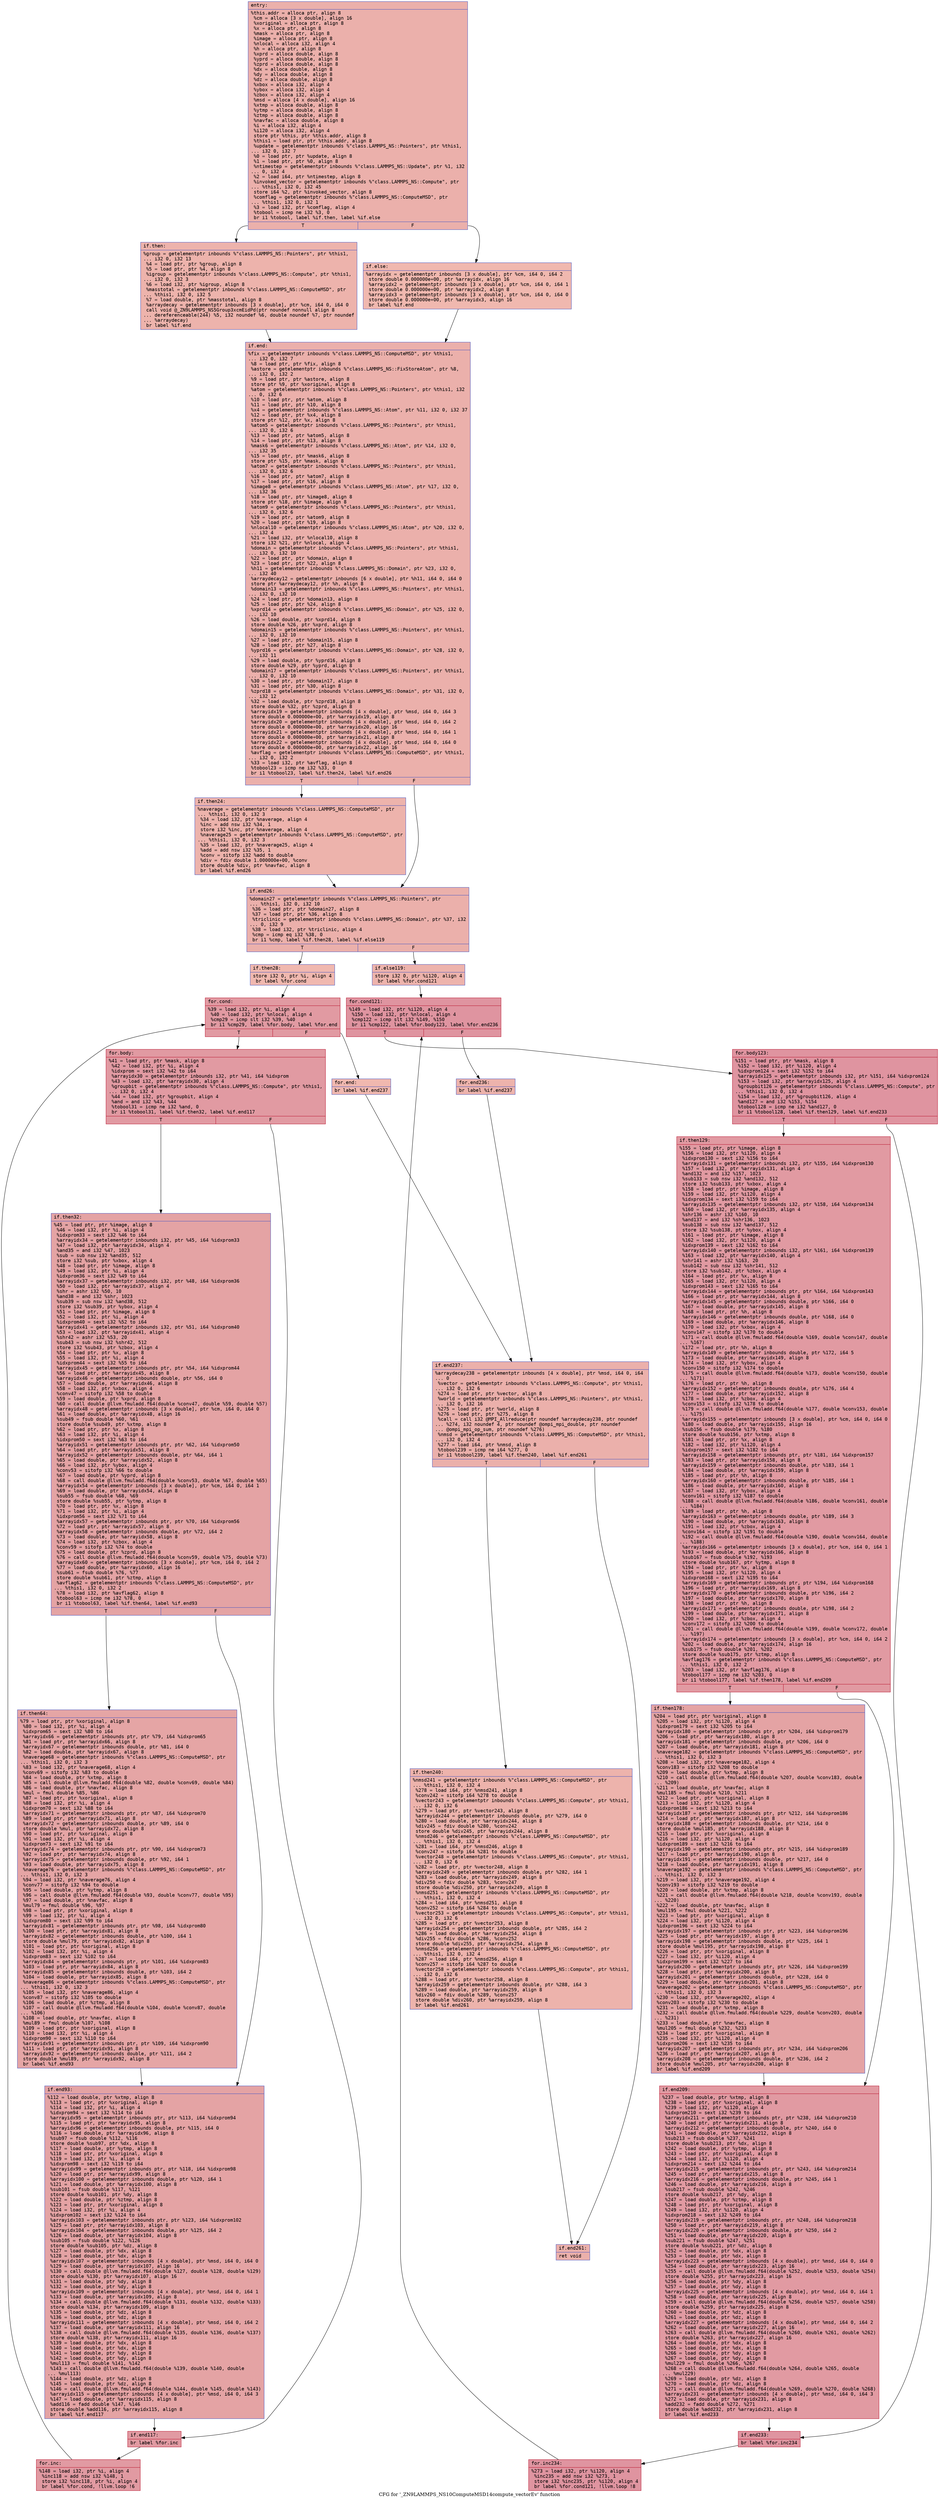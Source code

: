 digraph "CFG for '_ZN9LAMMPS_NS10ComputeMSD14compute_vectorEv' function" {
	label="CFG for '_ZN9LAMMPS_NS10ComputeMSD14compute_vectorEv' function";

	Node0x557db6272f00 [shape=record,color="#3d50c3ff", style=filled, fillcolor="#d24b4070" fontname="Courier",label="{entry:\l|  %this.addr = alloca ptr, align 8\l  %cm = alloca [3 x double], align 16\l  %xoriginal = alloca ptr, align 8\l  %x = alloca ptr, align 8\l  %mask = alloca ptr, align 8\l  %image = alloca ptr, align 8\l  %nlocal = alloca i32, align 4\l  %h = alloca ptr, align 8\l  %xprd = alloca double, align 8\l  %yprd = alloca double, align 8\l  %zprd = alloca double, align 8\l  %dx = alloca double, align 8\l  %dy = alloca double, align 8\l  %dz = alloca double, align 8\l  %xbox = alloca i32, align 4\l  %ybox = alloca i32, align 4\l  %zbox = alloca i32, align 4\l  %msd = alloca [4 x double], align 16\l  %xtmp = alloca double, align 8\l  %ytmp = alloca double, align 8\l  %ztmp = alloca double, align 8\l  %navfac = alloca double, align 8\l  %i = alloca i32, align 4\l  %i120 = alloca i32, align 4\l  store ptr %this, ptr %this.addr, align 8\l  %this1 = load ptr, ptr %this.addr, align 8\l  %update = getelementptr inbounds %\"class.LAMMPS_NS::Pointers\", ptr %this1,\l... i32 0, i32 7\l  %0 = load ptr, ptr %update, align 8\l  %1 = load ptr, ptr %0, align 8\l  %ntimestep = getelementptr inbounds %\"class.LAMMPS_NS::Update\", ptr %1, i32\l... 0, i32 4\l  %2 = load i64, ptr %ntimestep, align 8\l  %invoked_vector = getelementptr inbounds %\"class.LAMMPS_NS::Compute\", ptr\l... %this1, i32 0, i32 45\l  store i64 %2, ptr %invoked_vector, align 8\l  %comflag = getelementptr inbounds %\"class.LAMMPS_NS::ComputeMSD\", ptr\l... %this1, i32 0, i32 1\l  %3 = load i32, ptr %comflag, align 4\l  %tobool = icmp ne i32 %3, 0\l  br i1 %tobool, label %if.then, label %if.else\l|{<s0>T|<s1>F}}"];
	Node0x557db6272f00:s0 -> Node0x557db6274850[tooltip="entry -> if.then\nProbability 62.50%" ];
	Node0x557db6272f00:s1 -> Node0x557db62748c0[tooltip="entry -> if.else\nProbability 37.50%" ];
	Node0x557db6274850 [shape=record,color="#3d50c3ff", style=filled, fillcolor="#d6524470" fontname="Courier",label="{if.then:\l|  %group = getelementptr inbounds %\"class.LAMMPS_NS::Pointers\", ptr %this1,\l... i32 0, i32 13\l  %4 = load ptr, ptr %group, align 8\l  %5 = load ptr, ptr %4, align 8\l  %igroup = getelementptr inbounds %\"class.LAMMPS_NS::Compute\", ptr %this1,\l... i32 0, i32 3\l  %6 = load i32, ptr %igroup, align 8\l  %masstotal = getelementptr inbounds %\"class.LAMMPS_NS::ComputeMSD\", ptr\l... %this1, i32 0, i32 5\l  %7 = load double, ptr %masstotal, align 8\l  %arraydecay = getelementptr inbounds [3 x double], ptr %cm, i64 0, i64 0\l  call void @_ZN9LAMMPS_NS5Group3xcmEidPd(ptr noundef nonnull align 8\l... dereferenceable(244) %5, i32 noundef %6, double noundef %7, ptr noundef\l... %arraydecay)\l  br label %if.end\l}"];
	Node0x557db6274850 -> Node0x557db6275170[tooltip="if.then -> if.end\nProbability 100.00%" ];
	Node0x557db62748c0 [shape=record,color="#3d50c3ff", style=filled, fillcolor="#dc5d4a70" fontname="Courier",label="{if.else:\l|  %arrayidx = getelementptr inbounds [3 x double], ptr %cm, i64 0, i64 2\l  store double 0.000000e+00, ptr %arrayidx, align 16\l  %arrayidx2 = getelementptr inbounds [3 x double], ptr %cm, i64 0, i64 1\l  store double 0.000000e+00, ptr %arrayidx2, align 8\l  %arrayidx3 = getelementptr inbounds [3 x double], ptr %cm, i64 0, i64 0\l  store double 0.000000e+00, ptr %arrayidx3, align 16\l  br label %if.end\l}"];
	Node0x557db62748c0 -> Node0x557db6275170[tooltip="if.else -> if.end\nProbability 100.00%" ];
	Node0x557db6275170 [shape=record,color="#3d50c3ff", style=filled, fillcolor="#d24b4070" fontname="Courier",label="{if.end:\l|  %fix = getelementptr inbounds %\"class.LAMMPS_NS::ComputeMSD\", ptr %this1,\l... i32 0, i32 7\l  %8 = load ptr, ptr %fix, align 8\l  %astore = getelementptr inbounds %\"class.LAMMPS_NS::FixStoreAtom\", ptr %8,\l... i32 0, i32 2\l  %9 = load ptr, ptr %astore, align 8\l  store ptr %9, ptr %xoriginal, align 8\l  %atom = getelementptr inbounds %\"class.LAMMPS_NS::Pointers\", ptr %this1, i32\l... 0, i32 6\l  %10 = load ptr, ptr %atom, align 8\l  %11 = load ptr, ptr %10, align 8\l  %x4 = getelementptr inbounds %\"class.LAMMPS_NS::Atom\", ptr %11, i32 0, i32 37\l  %12 = load ptr, ptr %x4, align 8\l  store ptr %12, ptr %x, align 8\l  %atom5 = getelementptr inbounds %\"class.LAMMPS_NS::Pointers\", ptr %this1,\l... i32 0, i32 6\l  %13 = load ptr, ptr %atom5, align 8\l  %14 = load ptr, ptr %13, align 8\l  %mask6 = getelementptr inbounds %\"class.LAMMPS_NS::Atom\", ptr %14, i32 0,\l... i32 35\l  %15 = load ptr, ptr %mask6, align 8\l  store ptr %15, ptr %mask, align 8\l  %atom7 = getelementptr inbounds %\"class.LAMMPS_NS::Pointers\", ptr %this1,\l... i32 0, i32 6\l  %16 = load ptr, ptr %atom7, align 8\l  %17 = load ptr, ptr %16, align 8\l  %image8 = getelementptr inbounds %\"class.LAMMPS_NS::Atom\", ptr %17, i32 0,\l... i32 36\l  %18 = load ptr, ptr %image8, align 8\l  store ptr %18, ptr %image, align 8\l  %atom9 = getelementptr inbounds %\"class.LAMMPS_NS::Pointers\", ptr %this1,\l... i32 0, i32 6\l  %19 = load ptr, ptr %atom9, align 8\l  %20 = load ptr, ptr %19, align 8\l  %nlocal10 = getelementptr inbounds %\"class.LAMMPS_NS::Atom\", ptr %20, i32 0,\l... i32 4\l  %21 = load i32, ptr %nlocal10, align 8\l  store i32 %21, ptr %nlocal, align 4\l  %domain = getelementptr inbounds %\"class.LAMMPS_NS::Pointers\", ptr %this1,\l... i32 0, i32 10\l  %22 = load ptr, ptr %domain, align 8\l  %23 = load ptr, ptr %22, align 8\l  %h11 = getelementptr inbounds %\"class.LAMMPS_NS::Domain\", ptr %23, i32 0,\l... i32 40\l  %arraydecay12 = getelementptr inbounds [6 x double], ptr %h11, i64 0, i64 0\l  store ptr %arraydecay12, ptr %h, align 8\l  %domain13 = getelementptr inbounds %\"class.LAMMPS_NS::Pointers\", ptr %this1,\l... i32 0, i32 10\l  %24 = load ptr, ptr %domain13, align 8\l  %25 = load ptr, ptr %24, align 8\l  %xprd14 = getelementptr inbounds %\"class.LAMMPS_NS::Domain\", ptr %25, i32 0,\l... i32 10\l  %26 = load double, ptr %xprd14, align 8\l  store double %26, ptr %xprd, align 8\l  %domain15 = getelementptr inbounds %\"class.LAMMPS_NS::Pointers\", ptr %this1,\l... i32 0, i32 10\l  %27 = load ptr, ptr %domain15, align 8\l  %28 = load ptr, ptr %27, align 8\l  %yprd16 = getelementptr inbounds %\"class.LAMMPS_NS::Domain\", ptr %28, i32 0,\l... i32 11\l  %29 = load double, ptr %yprd16, align 8\l  store double %29, ptr %yprd, align 8\l  %domain17 = getelementptr inbounds %\"class.LAMMPS_NS::Pointers\", ptr %this1,\l... i32 0, i32 10\l  %30 = load ptr, ptr %domain17, align 8\l  %31 = load ptr, ptr %30, align 8\l  %zprd18 = getelementptr inbounds %\"class.LAMMPS_NS::Domain\", ptr %31, i32 0,\l... i32 12\l  %32 = load double, ptr %zprd18, align 8\l  store double %32, ptr %zprd, align 8\l  %arrayidx19 = getelementptr inbounds [4 x double], ptr %msd, i64 0, i64 3\l  store double 0.000000e+00, ptr %arrayidx19, align 8\l  %arrayidx20 = getelementptr inbounds [4 x double], ptr %msd, i64 0, i64 2\l  store double 0.000000e+00, ptr %arrayidx20, align 16\l  %arrayidx21 = getelementptr inbounds [4 x double], ptr %msd, i64 0, i64 1\l  store double 0.000000e+00, ptr %arrayidx21, align 8\l  %arrayidx22 = getelementptr inbounds [4 x double], ptr %msd, i64 0, i64 0\l  store double 0.000000e+00, ptr %arrayidx22, align 16\l  %avflag = getelementptr inbounds %\"class.LAMMPS_NS::ComputeMSD\", ptr %this1,\l... i32 0, i32 2\l  %33 = load i32, ptr %avflag, align 8\l  %tobool23 = icmp ne i32 %33, 0\l  br i1 %tobool23, label %if.then24, label %if.end26\l|{<s0>T|<s1>F}}"];
	Node0x557db6275170:s0 -> Node0x557db6278810[tooltip="if.end -> if.then24\nProbability 62.50%" ];
	Node0x557db6275170:s1 -> Node0x557db6278890[tooltip="if.end -> if.end26\nProbability 37.50%" ];
	Node0x557db6278810 [shape=record,color="#3d50c3ff", style=filled, fillcolor="#d6524470" fontname="Courier",label="{if.then24:\l|  %naverage = getelementptr inbounds %\"class.LAMMPS_NS::ComputeMSD\", ptr\l... %this1, i32 0, i32 3\l  %34 = load i32, ptr %naverage, align 4\l  %inc = add nsw i32 %34, 1\l  store i32 %inc, ptr %naverage, align 4\l  %naverage25 = getelementptr inbounds %\"class.LAMMPS_NS::ComputeMSD\", ptr\l... %this1, i32 0, i32 3\l  %35 = load i32, ptr %naverage25, align 4\l  %add = add nsw i32 %35, 1\l  %conv = sitofp i32 %add to double\l  %div = fdiv double 1.000000e+00, %conv\l  store double %div, ptr %navfac, align 8\l  br label %if.end26\l}"];
	Node0x557db6278810 -> Node0x557db6278890[tooltip="if.then24 -> if.end26\nProbability 100.00%" ];
	Node0x557db6278890 [shape=record,color="#3d50c3ff", style=filled, fillcolor="#d24b4070" fontname="Courier",label="{if.end26:\l|  %domain27 = getelementptr inbounds %\"class.LAMMPS_NS::Pointers\", ptr\l... %this1, i32 0, i32 10\l  %36 = load ptr, ptr %domain27, align 8\l  %37 = load ptr, ptr %36, align 8\l  %triclinic = getelementptr inbounds %\"class.LAMMPS_NS::Domain\", ptr %37, i32\l... 0, i32 9\l  %38 = load i32, ptr %triclinic, align 4\l  %cmp = icmp eq i32 %38, 0\l  br i1 %cmp, label %if.then28, label %if.else119\l|{<s0>T|<s1>F}}"];
	Node0x557db6278890:s0 -> Node0x557db6279530[tooltip="if.end26 -> if.then28\nProbability 37.50%" ];
	Node0x557db6278890:s1 -> Node0x557db62795b0[tooltip="if.end26 -> if.else119\nProbability 62.50%" ];
	Node0x557db6279530 [shape=record,color="#3d50c3ff", style=filled, fillcolor="#dc5d4a70" fontname="Courier",label="{if.then28:\l|  store i32 0, ptr %i, align 4\l  br label %for.cond\l}"];
	Node0x557db6279530 -> Node0x557db6279780[tooltip="if.then28 -> for.cond\nProbability 100.00%" ];
	Node0x557db6279780 [shape=record,color="#b70d28ff", style=filled, fillcolor="#bb1b2c70" fontname="Courier",label="{for.cond:\l|  %39 = load i32, ptr %i, align 4\l  %40 = load i32, ptr %nlocal, align 4\l  %cmp29 = icmp slt i32 %39, %40\l  br i1 %cmp29, label %for.body, label %for.end\l|{<s0>T|<s1>F}}"];
	Node0x557db6279780:s0 -> Node0x557db6279a20[tooltip="for.cond -> for.body\nProbability 96.88%" ];
	Node0x557db6279780:s1 -> Node0x557db6279aa0[tooltip="for.cond -> for.end\nProbability 3.12%" ];
	Node0x557db6279a20 [shape=record,color="#b70d28ff", style=filled, fillcolor="#bb1b2c70" fontname="Courier",label="{for.body:\l|  %41 = load ptr, ptr %mask, align 8\l  %42 = load i32, ptr %i, align 4\l  %idxprom = sext i32 %42 to i64\l  %arrayidx30 = getelementptr inbounds i32, ptr %41, i64 %idxprom\l  %43 = load i32, ptr %arrayidx30, align 4\l  %groupbit = getelementptr inbounds %\"class.LAMMPS_NS::Compute\", ptr %this1,\l... i32 0, i32 4\l  %44 = load i32, ptr %groupbit, align 4\l  %and = and i32 %43, %44\l  %tobool31 = icmp ne i32 %and, 0\l  br i1 %tobool31, label %if.then32, label %if.end117\l|{<s0>T|<s1>F}}"];
	Node0x557db6279a20:s0 -> Node0x557db627a180[tooltip="for.body -> if.then32\nProbability 62.50%" ];
	Node0x557db6279a20:s1 -> Node0x557db627a200[tooltip="for.body -> if.end117\nProbability 37.50%" ];
	Node0x557db627a180 [shape=record,color="#3d50c3ff", style=filled, fillcolor="#c32e3170" fontname="Courier",label="{if.then32:\l|  %45 = load ptr, ptr %image, align 8\l  %46 = load i32, ptr %i, align 4\l  %idxprom33 = sext i32 %46 to i64\l  %arrayidx34 = getelementptr inbounds i32, ptr %45, i64 %idxprom33\l  %47 = load i32, ptr %arrayidx34, align 4\l  %and35 = and i32 %47, 1023\l  %sub = sub nsw i32 %and35, 512\l  store i32 %sub, ptr %xbox, align 4\l  %48 = load ptr, ptr %image, align 8\l  %49 = load i32, ptr %i, align 4\l  %idxprom36 = sext i32 %49 to i64\l  %arrayidx37 = getelementptr inbounds i32, ptr %48, i64 %idxprom36\l  %50 = load i32, ptr %arrayidx37, align 4\l  %shr = ashr i32 %50, 10\l  %and38 = and i32 %shr, 1023\l  %sub39 = sub nsw i32 %and38, 512\l  store i32 %sub39, ptr %ybox, align 4\l  %51 = load ptr, ptr %image, align 8\l  %52 = load i32, ptr %i, align 4\l  %idxprom40 = sext i32 %52 to i64\l  %arrayidx41 = getelementptr inbounds i32, ptr %51, i64 %idxprom40\l  %53 = load i32, ptr %arrayidx41, align 4\l  %shr42 = ashr i32 %53, 20\l  %sub43 = sub nsw i32 %shr42, 512\l  store i32 %sub43, ptr %zbox, align 4\l  %54 = load ptr, ptr %x, align 8\l  %55 = load i32, ptr %i, align 4\l  %idxprom44 = sext i32 %55 to i64\l  %arrayidx45 = getelementptr inbounds ptr, ptr %54, i64 %idxprom44\l  %56 = load ptr, ptr %arrayidx45, align 8\l  %arrayidx46 = getelementptr inbounds double, ptr %56, i64 0\l  %57 = load double, ptr %arrayidx46, align 8\l  %58 = load i32, ptr %xbox, align 4\l  %conv47 = sitofp i32 %58 to double\l  %59 = load double, ptr %xprd, align 8\l  %60 = call double @llvm.fmuladd.f64(double %conv47, double %59, double %57)\l  %arrayidx48 = getelementptr inbounds [3 x double], ptr %cm, i64 0, i64 0\l  %61 = load double, ptr %arrayidx48, align 16\l  %sub49 = fsub double %60, %61\l  store double %sub49, ptr %xtmp, align 8\l  %62 = load ptr, ptr %x, align 8\l  %63 = load i32, ptr %i, align 4\l  %idxprom50 = sext i32 %63 to i64\l  %arrayidx51 = getelementptr inbounds ptr, ptr %62, i64 %idxprom50\l  %64 = load ptr, ptr %arrayidx51, align 8\l  %arrayidx52 = getelementptr inbounds double, ptr %64, i64 1\l  %65 = load double, ptr %arrayidx52, align 8\l  %66 = load i32, ptr %ybox, align 4\l  %conv53 = sitofp i32 %66 to double\l  %67 = load double, ptr %yprd, align 8\l  %68 = call double @llvm.fmuladd.f64(double %conv53, double %67, double %65)\l  %arrayidx54 = getelementptr inbounds [3 x double], ptr %cm, i64 0, i64 1\l  %69 = load double, ptr %arrayidx54, align 8\l  %sub55 = fsub double %68, %69\l  store double %sub55, ptr %ytmp, align 8\l  %70 = load ptr, ptr %x, align 8\l  %71 = load i32, ptr %i, align 4\l  %idxprom56 = sext i32 %71 to i64\l  %arrayidx57 = getelementptr inbounds ptr, ptr %70, i64 %idxprom56\l  %72 = load ptr, ptr %arrayidx57, align 8\l  %arrayidx58 = getelementptr inbounds double, ptr %72, i64 2\l  %73 = load double, ptr %arrayidx58, align 8\l  %74 = load i32, ptr %zbox, align 4\l  %conv59 = sitofp i32 %74 to double\l  %75 = load double, ptr %zprd, align 8\l  %76 = call double @llvm.fmuladd.f64(double %conv59, double %75, double %73)\l  %arrayidx60 = getelementptr inbounds [3 x double], ptr %cm, i64 0, i64 2\l  %77 = load double, ptr %arrayidx60, align 16\l  %sub61 = fsub double %76, %77\l  store double %sub61, ptr %ztmp, align 8\l  %avflag62 = getelementptr inbounds %\"class.LAMMPS_NS::ComputeMSD\", ptr\l... %this1, i32 0, i32 2\l  %78 = load i32, ptr %avflag62, align 8\l  %tobool63 = icmp ne i32 %78, 0\l  br i1 %tobool63, label %if.then64, label %if.end93\l|{<s0>T|<s1>F}}"];
	Node0x557db627a180:s0 -> Node0x557db627dee0[tooltip="if.then32 -> if.then64\nProbability 62.50%" ];
	Node0x557db627a180:s1 -> Node0x557db627dfc0[tooltip="if.then32 -> if.end93\nProbability 37.50%" ];
	Node0x557db627dee0 [shape=record,color="#3d50c3ff", style=filled, fillcolor="#c5333470" fontname="Courier",label="{if.then64:\l|  %79 = load ptr, ptr %xoriginal, align 8\l  %80 = load i32, ptr %i, align 4\l  %idxprom65 = sext i32 %80 to i64\l  %arrayidx66 = getelementptr inbounds ptr, ptr %79, i64 %idxprom65\l  %81 = load ptr, ptr %arrayidx66, align 8\l  %arrayidx67 = getelementptr inbounds double, ptr %81, i64 0\l  %82 = load double, ptr %arrayidx67, align 8\l  %naverage68 = getelementptr inbounds %\"class.LAMMPS_NS::ComputeMSD\", ptr\l... %this1, i32 0, i32 3\l  %83 = load i32, ptr %naverage68, align 4\l  %conv69 = sitofp i32 %83 to double\l  %84 = load double, ptr %xtmp, align 8\l  %85 = call double @llvm.fmuladd.f64(double %82, double %conv69, double %84)\l  %86 = load double, ptr %navfac, align 8\l  %mul = fmul double %85, %86\l  %87 = load ptr, ptr %xoriginal, align 8\l  %88 = load i32, ptr %i, align 4\l  %idxprom70 = sext i32 %88 to i64\l  %arrayidx71 = getelementptr inbounds ptr, ptr %87, i64 %idxprom70\l  %89 = load ptr, ptr %arrayidx71, align 8\l  %arrayidx72 = getelementptr inbounds double, ptr %89, i64 0\l  store double %mul, ptr %arrayidx72, align 8\l  %90 = load ptr, ptr %xoriginal, align 8\l  %91 = load i32, ptr %i, align 4\l  %idxprom73 = sext i32 %91 to i64\l  %arrayidx74 = getelementptr inbounds ptr, ptr %90, i64 %idxprom73\l  %92 = load ptr, ptr %arrayidx74, align 8\l  %arrayidx75 = getelementptr inbounds double, ptr %92, i64 1\l  %93 = load double, ptr %arrayidx75, align 8\l  %naverage76 = getelementptr inbounds %\"class.LAMMPS_NS::ComputeMSD\", ptr\l... %this1, i32 0, i32 3\l  %94 = load i32, ptr %naverage76, align 4\l  %conv77 = sitofp i32 %94 to double\l  %95 = load double, ptr %ytmp, align 8\l  %96 = call double @llvm.fmuladd.f64(double %93, double %conv77, double %95)\l  %97 = load double, ptr %navfac, align 8\l  %mul79 = fmul double %96, %97\l  %98 = load ptr, ptr %xoriginal, align 8\l  %99 = load i32, ptr %i, align 4\l  %idxprom80 = sext i32 %99 to i64\l  %arrayidx81 = getelementptr inbounds ptr, ptr %98, i64 %idxprom80\l  %100 = load ptr, ptr %arrayidx81, align 8\l  %arrayidx82 = getelementptr inbounds double, ptr %100, i64 1\l  store double %mul79, ptr %arrayidx82, align 8\l  %101 = load ptr, ptr %xoriginal, align 8\l  %102 = load i32, ptr %i, align 4\l  %idxprom83 = sext i32 %102 to i64\l  %arrayidx84 = getelementptr inbounds ptr, ptr %101, i64 %idxprom83\l  %103 = load ptr, ptr %arrayidx84, align 8\l  %arrayidx85 = getelementptr inbounds double, ptr %103, i64 2\l  %104 = load double, ptr %arrayidx85, align 8\l  %naverage86 = getelementptr inbounds %\"class.LAMMPS_NS::ComputeMSD\", ptr\l... %this1, i32 0, i32 3\l  %105 = load i32, ptr %naverage86, align 4\l  %conv87 = sitofp i32 %105 to double\l  %106 = load double, ptr %ztmp, align 8\l  %107 = call double @llvm.fmuladd.f64(double %104, double %conv87, double\l... %106)\l  %108 = load double, ptr %navfac, align 8\l  %mul89 = fmul double %107, %108\l  %109 = load ptr, ptr %xoriginal, align 8\l  %110 = load i32, ptr %i, align 4\l  %idxprom90 = sext i32 %110 to i64\l  %arrayidx91 = getelementptr inbounds ptr, ptr %109, i64 %idxprom90\l  %111 = load ptr, ptr %arrayidx91, align 8\l  %arrayidx92 = getelementptr inbounds double, ptr %111, i64 2\l  store double %mul89, ptr %arrayidx92, align 8\l  br label %if.end93\l}"];
	Node0x557db627dee0 -> Node0x557db627dfc0[tooltip="if.then64 -> if.end93\nProbability 100.00%" ];
	Node0x557db627dfc0 [shape=record,color="#3d50c3ff", style=filled, fillcolor="#c32e3170" fontname="Courier",label="{if.end93:\l|  %112 = load double, ptr %xtmp, align 8\l  %113 = load ptr, ptr %xoriginal, align 8\l  %114 = load i32, ptr %i, align 4\l  %idxprom94 = sext i32 %114 to i64\l  %arrayidx95 = getelementptr inbounds ptr, ptr %113, i64 %idxprom94\l  %115 = load ptr, ptr %arrayidx95, align 8\l  %arrayidx96 = getelementptr inbounds double, ptr %115, i64 0\l  %116 = load double, ptr %arrayidx96, align 8\l  %sub97 = fsub double %112, %116\l  store double %sub97, ptr %dx, align 8\l  %117 = load double, ptr %ytmp, align 8\l  %118 = load ptr, ptr %xoriginal, align 8\l  %119 = load i32, ptr %i, align 4\l  %idxprom98 = sext i32 %119 to i64\l  %arrayidx99 = getelementptr inbounds ptr, ptr %118, i64 %idxprom98\l  %120 = load ptr, ptr %arrayidx99, align 8\l  %arrayidx100 = getelementptr inbounds double, ptr %120, i64 1\l  %121 = load double, ptr %arrayidx100, align 8\l  %sub101 = fsub double %117, %121\l  store double %sub101, ptr %dy, align 8\l  %122 = load double, ptr %ztmp, align 8\l  %123 = load ptr, ptr %xoriginal, align 8\l  %124 = load i32, ptr %i, align 4\l  %idxprom102 = sext i32 %124 to i64\l  %arrayidx103 = getelementptr inbounds ptr, ptr %123, i64 %idxprom102\l  %125 = load ptr, ptr %arrayidx103, align 8\l  %arrayidx104 = getelementptr inbounds double, ptr %125, i64 2\l  %126 = load double, ptr %arrayidx104, align 8\l  %sub105 = fsub double %122, %126\l  store double %sub105, ptr %dz, align 8\l  %127 = load double, ptr %dx, align 8\l  %128 = load double, ptr %dx, align 8\l  %arrayidx107 = getelementptr inbounds [4 x double], ptr %msd, i64 0, i64 0\l  %129 = load double, ptr %arrayidx107, align 16\l  %130 = call double @llvm.fmuladd.f64(double %127, double %128, double %129)\l  store double %130, ptr %arrayidx107, align 16\l  %131 = load double, ptr %dy, align 8\l  %132 = load double, ptr %dy, align 8\l  %arrayidx109 = getelementptr inbounds [4 x double], ptr %msd, i64 0, i64 1\l  %133 = load double, ptr %arrayidx109, align 8\l  %134 = call double @llvm.fmuladd.f64(double %131, double %132, double %133)\l  store double %134, ptr %arrayidx109, align 8\l  %135 = load double, ptr %dz, align 8\l  %136 = load double, ptr %dz, align 8\l  %arrayidx111 = getelementptr inbounds [4 x double], ptr %msd, i64 0, i64 2\l  %137 = load double, ptr %arrayidx111, align 16\l  %138 = call double @llvm.fmuladd.f64(double %135, double %136, double %137)\l  store double %138, ptr %arrayidx111, align 16\l  %139 = load double, ptr %dx, align 8\l  %140 = load double, ptr %dx, align 8\l  %141 = load double, ptr %dy, align 8\l  %142 = load double, ptr %dy, align 8\l  %mul113 = fmul double %141, %142\l  %143 = call double @llvm.fmuladd.f64(double %139, double %140, double\l... %mul113)\l  %144 = load double, ptr %dz, align 8\l  %145 = load double, ptr %dz, align 8\l  %146 = call double @llvm.fmuladd.f64(double %144, double %145, double %143)\l  %arrayidx115 = getelementptr inbounds [4 x double], ptr %msd, i64 0, i64 3\l  %147 = load double, ptr %arrayidx115, align 8\l  %add116 = fadd double %147, %146\l  store double %add116, ptr %arrayidx115, align 8\l  br label %if.end117\l}"];
	Node0x557db627dfc0 -> Node0x557db627a200[tooltip="if.end93 -> if.end117\nProbability 100.00%" ];
	Node0x557db627a200 [shape=record,color="#b70d28ff", style=filled, fillcolor="#bb1b2c70" fontname="Courier",label="{if.end117:\l|  br label %for.inc\l}"];
	Node0x557db627a200 -> Node0x557db6283810[tooltip="if.end117 -> for.inc\nProbability 100.00%" ];
	Node0x557db6283810 [shape=record,color="#b70d28ff", style=filled, fillcolor="#bb1b2c70" fontname="Courier",label="{for.inc:\l|  %148 = load i32, ptr %i, align 4\l  %inc118 = add nsw i32 %148, 1\l  store i32 %inc118, ptr %i, align 4\l  br label %for.cond, !llvm.loop !6\l}"];
	Node0x557db6283810 -> Node0x557db6279780[tooltip="for.inc -> for.cond\nProbability 100.00%" ];
	Node0x557db6279aa0 [shape=record,color="#3d50c3ff", style=filled, fillcolor="#dc5d4a70" fontname="Courier",label="{for.end:\l|  br label %if.end237\l}"];
	Node0x557db6279aa0 -> Node0x557db6283c20[tooltip="for.end -> if.end237\nProbability 100.00%" ];
	Node0x557db62795b0 [shape=record,color="#3d50c3ff", style=filled, fillcolor="#d6524470" fontname="Courier",label="{if.else119:\l|  store i32 0, ptr %i120, align 4\l  br label %for.cond121\l}"];
	Node0x557db62795b0 -> Node0x557db6283d80[tooltip="if.else119 -> for.cond121\nProbability 100.00%" ];
	Node0x557db6283d80 [shape=record,color="#b70d28ff", style=filled, fillcolor="#b70d2870" fontname="Courier",label="{for.cond121:\l|  %149 = load i32, ptr %i120, align 4\l  %150 = load i32, ptr %nlocal, align 4\l  %cmp122 = icmp slt i32 %149, %150\l  br i1 %cmp122, label %for.body123, label %for.end236\l|{<s0>T|<s1>F}}"];
	Node0x557db6283d80:s0 -> Node0x557db6284020[tooltip="for.cond121 -> for.body123\nProbability 96.88%" ];
	Node0x557db6283d80:s1 -> Node0x557db62840a0[tooltip="for.cond121 -> for.end236\nProbability 3.12%" ];
	Node0x557db6284020 [shape=record,color="#b70d28ff", style=filled, fillcolor="#b70d2870" fontname="Courier",label="{for.body123:\l|  %151 = load ptr, ptr %mask, align 8\l  %152 = load i32, ptr %i120, align 4\l  %idxprom124 = sext i32 %152 to i64\l  %arrayidx125 = getelementptr inbounds i32, ptr %151, i64 %idxprom124\l  %153 = load i32, ptr %arrayidx125, align 4\l  %groupbit126 = getelementptr inbounds %\"class.LAMMPS_NS::Compute\", ptr\l... %this1, i32 0, i32 4\l  %154 = load i32, ptr %groupbit126, align 4\l  %and127 = and i32 %153, %154\l  %tobool128 = icmp ne i32 %and127, 0\l  br i1 %tobool128, label %if.then129, label %if.end233\l|{<s0>T|<s1>F}}"];
	Node0x557db6284020:s0 -> Node0x557db62847a0[tooltip="for.body123 -> if.then129\nProbability 62.50%" ];
	Node0x557db6284020:s1 -> Node0x557db6284820[tooltip="for.body123 -> if.end233\nProbability 37.50%" ];
	Node0x557db62847a0 [shape=record,color="#b70d28ff", style=filled, fillcolor="#bb1b2c70" fontname="Courier",label="{if.then129:\l|  %155 = load ptr, ptr %image, align 8\l  %156 = load i32, ptr %i120, align 4\l  %idxprom130 = sext i32 %156 to i64\l  %arrayidx131 = getelementptr inbounds i32, ptr %155, i64 %idxprom130\l  %157 = load i32, ptr %arrayidx131, align 4\l  %and132 = and i32 %157, 1023\l  %sub133 = sub nsw i32 %and132, 512\l  store i32 %sub133, ptr %xbox, align 4\l  %158 = load ptr, ptr %image, align 8\l  %159 = load i32, ptr %i120, align 4\l  %idxprom134 = sext i32 %159 to i64\l  %arrayidx135 = getelementptr inbounds i32, ptr %158, i64 %idxprom134\l  %160 = load i32, ptr %arrayidx135, align 4\l  %shr136 = ashr i32 %160, 10\l  %and137 = and i32 %shr136, 1023\l  %sub138 = sub nsw i32 %and137, 512\l  store i32 %sub138, ptr %ybox, align 4\l  %161 = load ptr, ptr %image, align 8\l  %162 = load i32, ptr %i120, align 4\l  %idxprom139 = sext i32 %162 to i64\l  %arrayidx140 = getelementptr inbounds i32, ptr %161, i64 %idxprom139\l  %163 = load i32, ptr %arrayidx140, align 4\l  %shr141 = ashr i32 %163, 20\l  %sub142 = sub nsw i32 %shr141, 512\l  store i32 %sub142, ptr %zbox, align 4\l  %164 = load ptr, ptr %x, align 8\l  %165 = load i32, ptr %i120, align 4\l  %idxprom143 = sext i32 %165 to i64\l  %arrayidx144 = getelementptr inbounds ptr, ptr %164, i64 %idxprom143\l  %166 = load ptr, ptr %arrayidx144, align 8\l  %arrayidx145 = getelementptr inbounds double, ptr %166, i64 0\l  %167 = load double, ptr %arrayidx145, align 8\l  %168 = load ptr, ptr %h, align 8\l  %arrayidx146 = getelementptr inbounds double, ptr %168, i64 0\l  %169 = load double, ptr %arrayidx146, align 8\l  %170 = load i32, ptr %xbox, align 4\l  %conv147 = sitofp i32 %170 to double\l  %171 = call double @llvm.fmuladd.f64(double %169, double %conv147, double\l... %167)\l  %172 = load ptr, ptr %h, align 8\l  %arrayidx149 = getelementptr inbounds double, ptr %172, i64 5\l  %173 = load double, ptr %arrayidx149, align 8\l  %174 = load i32, ptr %ybox, align 4\l  %conv150 = sitofp i32 %174 to double\l  %175 = call double @llvm.fmuladd.f64(double %173, double %conv150, double\l... %171)\l  %176 = load ptr, ptr %h, align 8\l  %arrayidx152 = getelementptr inbounds double, ptr %176, i64 4\l  %177 = load double, ptr %arrayidx152, align 8\l  %178 = load i32, ptr %zbox, align 4\l  %conv153 = sitofp i32 %178 to double\l  %179 = call double @llvm.fmuladd.f64(double %177, double %conv153, double\l... %175)\l  %arrayidx155 = getelementptr inbounds [3 x double], ptr %cm, i64 0, i64 0\l  %180 = load double, ptr %arrayidx155, align 16\l  %sub156 = fsub double %179, %180\l  store double %sub156, ptr %xtmp, align 8\l  %181 = load ptr, ptr %x, align 8\l  %182 = load i32, ptr %i120, align 4\l  %idxprom157 = sext i32 %182 to i64\l  %arrayidx158 = getelementptr inbounds ptr, ptr %181, i64 %idxprom157\l  %183 = load ptr, ptr %arrayidx158, align 8\l  %arrayidx159 = getelementptr inbounds double, ptr %183, i64 1\l  %184 = load double, ptr %arrayidx159, align 8\l  %185 = load ptr, ptr %h, align 8\l  %arrayidx160 = getelementptr inbounds double, ptr %185, i64 1\l  %186 = load double, ptr %arrayidx160, align 8\l  %187 = load i32, ptr %ybox, align 4\l  %conv161 = sitofp i32 %187 to double\l  %188 = call double @llvm.fmuladd.f64(double %186, double %conv161, double\l... %184)\l  %189 = load ptr, ptr %h, align 8\l  %arrayidx163 = getelementptr inbounds double, ptr %189, i64 3\l  %190 = load double, ptr %arrayidx163, align 8\l  %191 = load i32, ptr %zbox, align 4\l  %conv164 = sitofp i32 %191 to double\l  %192 = call double @llvm.fmuladd.f64(double %190, double %conv164, double\l... %188)\l  %arrayidx166 = getelementptr inbounds [3 x double], ptr %cm, i64 0, i64 1\l  %193 = load double, ptr %arrayidx166, align 8\l  %sub167 = fsub double %192, %193\l  store double %sub167, ptr %ytmp, align 8\l  %194 = load ptr, ptr %x, align 8\l  %195 = load i32, ptr %i120, align 4\l  %idxprom168 = sext i32 %195 to i64\l  %arrayidx169 = getelementptr inbounds ptr, ptr %194, i64 %idxprom168\l  %196 = load ptr, ptr %arrayidx169, align 8\l  %arrayidx170 = getelementptr inbounds double, ptr %196, i64 2\l  %197 = load double, ptr %arrayidx170, align 8\l  %198 = load ptr, ptr %h, align 8\l  %arrayidx171 = getelementptr inbounds double, ptr %198, i64 2\l  %199 = load double, ptr %arrayidx171, align 8\l  %200 = load i32, ptr %zbox, align 4\l  %conv172 = sitofp i32 %200 to double\l  %201 = call double @llvm.fmuladd.f64(double %199, double %conv172, double\l... %197)\l  %arrayidx174 = getelementptr inbounds [3 x double], ptr %cm, i64 0, i64 2\l  %202 = load double, ptr %arrayidx174, align 16\l  %sub175 = fsub double %201, %202\l  store double %sub175, ptr %ztmp, align 8\l  %avflag176 = getelementptr inbounds %\"class.LAMMPS_NS::ComputeMSD\", ptr\l... %this1, i32 0, i32 2\l  %203 = load i32, ptr %avflag176, align 8\l  %tobool177 = icmp ne i32 %203, 0\l  br i1 %tobool177, label %if.then178, label %if.end209\l|{<s0>T|<s1>F}}"];
	Node0x557db62847a0:s0 -> Node0x557db628a500[tooltip="if.then129 -> if.then178\nProbability 62.50%" ];
	Node0x557db62847a0:s1 -> Node0x557db628a580[tooltip="if.then129 -> if.end209\nProbability 37.50%" ];
	Node0x557db628a500 [shape=record,color="#3d50c3ff", style=filled, fillcolor="#c32e3170" fontname="Courier",label="{if.then178:\l|  %204 = load ptr, ptr %xoriginal, align 8\l  %205 = load i32, ptr %i120, align 4\l  %idxprom179 = sext i32 %205 to i64\l  %arrayidx180 = getelementptr inbounds ptr, ptr %204, i64 %idxprom179\l  %206 = load ptr, ptr %arrayidx180, align 8\l  %arrayidx181 = getelementptr inbounds double, ptr %206, i64 0\l  %207 = load double, ptr %arrayidx181, align 8\l  %naverage182 = getelementptr inbounds %\"class.LAMMPS_NS::ComputeMSD\", ptr\l... %this1, i32 0, i32 3\l  %208 = load i32, ptr %naverage182, align 4\l  %conv183 = sitofp i32 %208 to double\l  %209 = load double, ptr %xtmp, align 8\l  %210 = call double @llvm.fmuladd.f64(double %207, double %conv183, double\l... %209)\l  %211 = load double, ptr %navfac, align 8\l  %mul185 = fmul double %210, %211\l  %212 = load ptr, ptr %xoriginal, align 8\l  %213 = load i32, ptr %i120, align 4\l  %idxprom186 = sext i32 %213 to i64\l  %arrayidx187 = getelementptr inbounds ptr, ptr %212, i64 %idxprom186\l  %214 = load ptr, ptr %arrayidx187, align 8\l  %arrayidx188 = getelementptr inbounds double, ptr %214, i64 0\l  store double %mul185, ptr %arrayidx188, align 8\l  %215 = load ptr, ptr %xoriginal, align 8\l  %216 = load i32, ptr %i120, align 4\l  %idxprom189 = sext i32 %216 to i64\l  %arrayidx190 = getelementptr inbounds ptr, ptr %215, i64 %idxprom189\l  %217 = load ptr, ptr %arrayidx190, align 8\l  %arrayidx191 = getelementptr inbounds double, ptr %217, i64 0\l  %218 = load double, ptr %arrayidx191, align 8\l  %naverage192 = getelementptr inbounds %\"class.LAMMPS_NS::ComputeMSD\", ptr\l... %this1, i32 0, i32 3\l  %219 = load i32, ptr %naverage192, align 4\l  %conv193 = sitofp i32 %219 to double\l  %220 = load double, ptr %xtmp, align 8\l  %221 = call double @llvm.fmuladd.f64(double %218, double %conv193, double\l... %220)\l  %222 = load double, ptr %navfac, align 8\l  %mul195 = fmul double %221, %222\l  %223 = load ptr, ptr %xoriginal, align 8\l  %224 = load i32, ptr %i120, align 4\l  %idxprom196 = sext i32 %224 to i64\l  %arrayidx197 = getelementptr inbounds ptr, ptr %223, i64 %idxprom196\l  %225 = load ptr, ptr %arrayidx197, align 8\l  %arrayidx198 = getelementptr inbounds double, ptr %225, i64 1\l  store double %mul195, ptr %arrayidx198, align 8\l  %226 = load ptr, ptr %xoriginal, align 8\l  %227 = load i32, ptr %i120, align 4\l  %idxprom199 = sext i32 %227 to i64\l  %arrayidx200 = getelementptr inbounds ptr, ptr %226, i64 %idxprom199\l  %228 = load ptr, ptr %arrayidx200, align 8\l  %arrayidx201 = getelementptr inbounds double, ptr %228, i64 0\l  %229 = load double, ptr %arrayidx201, align 8\l  %naverage202 = getelementptr inbounds %\"class.LAMMPS_NS::ComputeMSD\", ptr\l... %this1, i32 0, i32 3\l  %230 = load i32, ptr %naverage202, align 4\l  %conv203 = sitofp i32 %230 to double\l  %231 = load double, ptr %xtmp, align 8\l  %232 = call double @llvm.fmuladd.f64(double %229, double %conv203, double\l... %231)\l  %233 = load double, ptr %navfac, align 8\l  %mul205 = fmul double %232, %233\l  %234 = load ptr, ptr %xoriginal, align 8\l  %235 = load i32, ptr %i120, align 4\l  %idxprom206 = sext i32 %235 to i64\l  %arrayidx207 = getelementptr inbounds ptr, ptr %234, i64 %idxprom206\l  %236 = load ptr, ptr %arrayidx207, align 8\l  %arrayidx208 = getelementptr inbounds double, ptr %236, i64 2\l  store double %mul205, ptr %arrayidx208, align 8\l  br label %if.end209\l}"];
	Node0x557db628a500 -> Node0x557db628a580[tooltip="if.then178 -> if.end209\nProbability 100.00%" ];
	Node0x557db628a580 [shape=record,color="#b70d28ff", style=filled, fillcolor="#bb1b2c70" fontname="Courier",label="{if.end209:\l|  %237 = load double, ptr %xtmp, align 8\l  %238 = load ptr, ptr %xoriginal, align 8\l  %239 = load i32, ptr %i120, align 4\l  %idxprom210 = sext i32 %239 to i64\l  %arrayidx211 = getelementptr inbounds ptr, ptr %238, i64 %idxprom210\l  %240 = load ptr, ptr %arrayidx211, align 8\l  %arrayidx212 = getelementptr inbounds double, ptr %240, i64 0\l  %241 = load double, ptr %arrayidx212, align 8\l  %sub213 = fsub double %237, %241\l  store double %sub213, ptr %dx, align 8\l  %242 = load double, ptr %ytmp, align 8\l  %243 = load ptr, ptr %xoriginal, align 8\l  %244 = load i32, ptr %i120, align 4\l  %idxprom214 = sext i32 %244 to i64\l  %arrayidx215 = getelementptr inbounds ptr, ptr %243, i64 %idxprom214\l  %245 = load ptr, ptr %arrayidx215, align 8\l  %arrayidx216 = getelementptr inbounds double, ptr %245, i64 1\l  %246 = load double, ptr %arrayidx216, align 8\l  %sub217 = fsub double %242, %246\l  store double %sub217, ptr %dy, align 8\l  %247 = load double, ptr %ztmp, align 8\l  %248 = load ptr, ptr %xoriginal, align 8\l  %249 = load i32, ptr %i120, align 4\l  %idxprom218 = sext i32 %249 to i64\l  %arrayidx219 = getelementptr inbounds ptr, ptr %248, i64 %idxprom218\l  %250 = load ptr, ptr %arrayidx219, align 8\l  %arrayidx220 = getelementptr inbounds double, ptr %250, i64 2\l  %251 = load double, ptr %arrayidx220, align 8\l  %sub221 = fsub double %247, %251\l  store double %sub221, ptr %dz, align 8\l  %252 = load double, ptr %dx, align 8\l  %253 = load double, ptr %dx, align 8\l  %arrayidx223 = getelementptr inbounds [4 x double], ptr %msd, i64 0, i64 0\l  %254 = load double, ptr %arrayidx223, align 16\l  %255 = call double @llvm.fmuladd.f64(double %252, double %253, double %254)\l  store double %255, ptr %arrayidx223, align 16\l  %256 = load double, ptr %dy, align 8\l  %257 = load double, ptr %dy, align 8\l  %arrayidx225 = getelementptr inbounds [4 x double], ptr %msd, i64 0, i64 1\l  %258 = load double, ptr %arrayidx225, align 8\l  %259 = call double @llvm.fmuladd.f64(double %256, double %257, double %258)\l  store double %259, ptr %arrayidx225, align 8\l  %260 = load double, ptr %dz, align 8\l  %261 = load double, ptr %dz, align 8\l  %arrayidx227 = getelementptr inbounds [4 x double], ptr %msd, i64 0, i64 2\l  %262 = load double, ptr %arrayidx227, align 16\l  %263 = call double @llvm.fmuladd.f64(double %260, double %261, double %262)\l  store double %263, ptr %arrayidx227, align 16\l  %264 = load double, ptr %dx, align 8\l  %265 = load double, ptr %dx, align 8\l  %266 = load double, ptr %dy, align 8\l  %267 = load double, ptr %dy, align 8\l  %mul229 = fmul double %266, %267\l  %268 = call double @llvm.fmuladd.f64(double %264, double %265, double\l... %mul229)\l  %269 = load double, ptr %dz, align 8\l  %270 = load double, ptr %dz, align 8\l  %271 = call double @llvm.fmuladd.f64(double %269, double %270, double %268)\l  %arrayidx231 = getelementptr inbounds [4 x double], ptr %msd, i64 0, i64 3\l  %272 = load double, ptr %arrayidx231, align 8\l  %add232 = fadd double %272, %271\l  store double %add232, ptr %arrayidx231, align 8\l  br label %if.end233\l}"];
	Node0x557db628a580 -> Node0x557db6284820[tooltip="if.end209 -> if.end233\nProbability 100.00%" ];
	Node0x557db6284820 [shape=record,color="#b70d28ff", style=filled, fillcolor="#b70d2870" fontname="Courier",label="{if.end233:\l|  br label %for.inc234\l}"];
	Node0x557db6284820 -> Node0x557db6265030[tooltip="if.end233 -> for.inc234\nProbability 100.00%" ];
	Node0x557db6265030 [shape=record,color="#b70d28ff", style=filled, fillcolor="#b70d2870" fontname="Courier",label="{for.inc234:\l|  %273 = load i32, ptr %i120, align 4\l  %inc235 = add nsw i32 %273, 1\l  store i32 %inc235, ptr %i120, align 4\l  br label %for.cond121, !llvm.loop !8\l}"];
	Node0x557db6265030 -> Node0x557db6283d80[tooltip="for.inc234 -> for.cond121\nProbability 100.00%" ];
	Node0x557db62840a0 [shape=record,color="#3d50c3ff", style=filled, fillcolor="#d6524470" fontname="Courier",label="{for.end236:\l|  br label %if.end237\l}"];
	Node0x557db62840a0 -> Node0x557db6283c20[tooltip="for.end236 -> if.end237\nProbability 100.00%" ];
	Node0x557db6283c20 [shape=record,color="#3d50c3ff", style=filled, fillcolor="#d24b4070" fontname="Courier",label="{if.end237:\l|  %arraydecay238 = getelementptr inbounds [4 x double], ptr %msd, i64 0, i64\l... 0\l  %vector = getelementptr inbounds %\"class.LAMMPS_NS::Compute\", ptr %this1,\l... i32 0, i32 6\l  %274 = load ptr, ptr %vector, align 8\l  %world = getelementptr inbounds %\"class.LAMMPS_NS::Pointers\", ptr %this1,\l... i32 0, i32 16\l  %275 = load ptr, ptr %world, align 8\l  %276 = load ptr, ptr %275, align 8\l  %call = call i32 @MPI_Allreduce(ptr noundef %arraydecay238, ptr noundef\l... %274, i32 noundef 4, ptr noundef @ompi_mpi_double, ptr noundef\l... @ompi_mpi_op_sum, ptr noundef %276)\l  %nmsd = getelementptr inbounds %\"class.LAMMPS_NS::ComputeMSD\", ptr %this1,\l... i32 0, i32 4\l  %277 = load i64, ptr %nmsd, align 8\l  %tobool239 = icmp ne i64 %277, 0\l  br i1 %tobool239, label %if.then240, label %if.end261\l|{<s0>T|<s1>F}}"];
	Node0x557db6283c20:s0 -> Node0x557db6265d80[tooltip="if.end237 -> if.then240\nProbability 62.50%" ];
	Node0x557db6283c20:s1 -> Node0x557db6265e00[tooltip="if.end237 -> if.end261\nProbability 37.50%" ];
	Node0x557db6265d80 [shape=record,color="#3d50c3ff", style=filled, fillcolor="#d6524470" fontname="Courier",label="{if.then240:\l|  %nmsd241 = getelementptr inbounds %\"class.LAMMPS_NS::ComputeMSD\", ptr\l... %this1, i32 0, i32 4\l  %278 = load i64, ptr %nmsd241, align 8\l  %conv242 = sitofp i64 %278 to double\l  %vector243 = getelementptr inbounds %\"class.LAMMPS_NS::Compute\", ptr %this1,\l... i32 0, i32 6\l  %279 = load ptr, ptr %vector243, align 8\l  %arrayidx244 = getelementptr inbounds double, ptr %279, i64 0\l  %280 = load double, ptr %arrayidx244, align 8\l  %div245 = fdiv double %280, %conv242\l  store double %div245, ptr %arrayidx244, align 8\l  %nmsd246 = getelementptr inbounds %\"class.LAMMPS_NS::ComputeMSD\", ptr\l... %this1, i32 0, i32 4\l  %281 = load i64, ptr %nmsd246, align 8\l  %conv247 = sitofp i64 %281 to double\l  %vector248 = getelementptr inbounds %\"class.LAMMPS_NS::Compute\", ptr %this1,\l... i32 0, i32 6\l  %282 = load ptr, ptr %vector248, align 8\l  %arrayidx249 = getelementptr inbounds double, ptr %282, i64 1\l  %283 = load double, ptr %arrayidx249, align 8\l  %div250 = fdiv double %283, %conv247\l  store double %div250, ptr %arrayidx249, align 8\l  %nmsd251 = getelementptr inbounds %\"class.LAMMPS_NS::ComputeMSD\", ptr\l... %this1, i32 0, i32 4\l  %284 = load i64, ptr %nmsd251, align 8\l  %conv252 = sitofp i64 %284 to double\l  %vector253 = getelementptr inbounds %\"class.LAMMPS_NS::Compute\", ptr %this1,\l... i32 0, i32 6\l  %285 = load ptr, ptr %vector253, align 8\l  %arrayidx254 = getelementptr inbounds double, ptr %285, i64 2\l  %286 = load double, ptr %arrayidx254, align 8\l  %div255 = fdiv double %286, %conv252\l  store double %div255, ptr %arrayidx254, align 8\l  %nmsd256 = getelementptr inbounds %\"class.LAMMPS_NS::ComputeMSD\", ptr\l... %this1, i32 0, i32 4\l  %287 = load i64, ptr %nmsd256, align 8\l  %conv257 = sitofp i64 %287 to double\l  %vector258 = getelementptr inbounds %\"class.LAMMPS_NS::Compute\", ptr %this1,\l... i32 0, i32 6\l  %288 = load ptr, ptr %vector258, align 8\l  %arrayidx259 = getelementptr inbounds double, ptr %288, i64 3\l  %289 = load double, ptr %arrayidx259, align 8\l  %div260 = fdiv double %289, %conv257\l  store double %div260, ptr %arrayidx259, align 8\l  br label %if.end261\l}"];
	Node0x557db6265d80 -> Node0x557db6265e00[tooltip="if.then240 -> if.end261\nProbability 100.00%" ];
	Node0x557db6265e00 [shape=record,color="#3d50c3ff", style=filled, fillcolor="#d24b4070" fontname="Courier",label="{if.end261:\l|  ret void\l}"];
}
